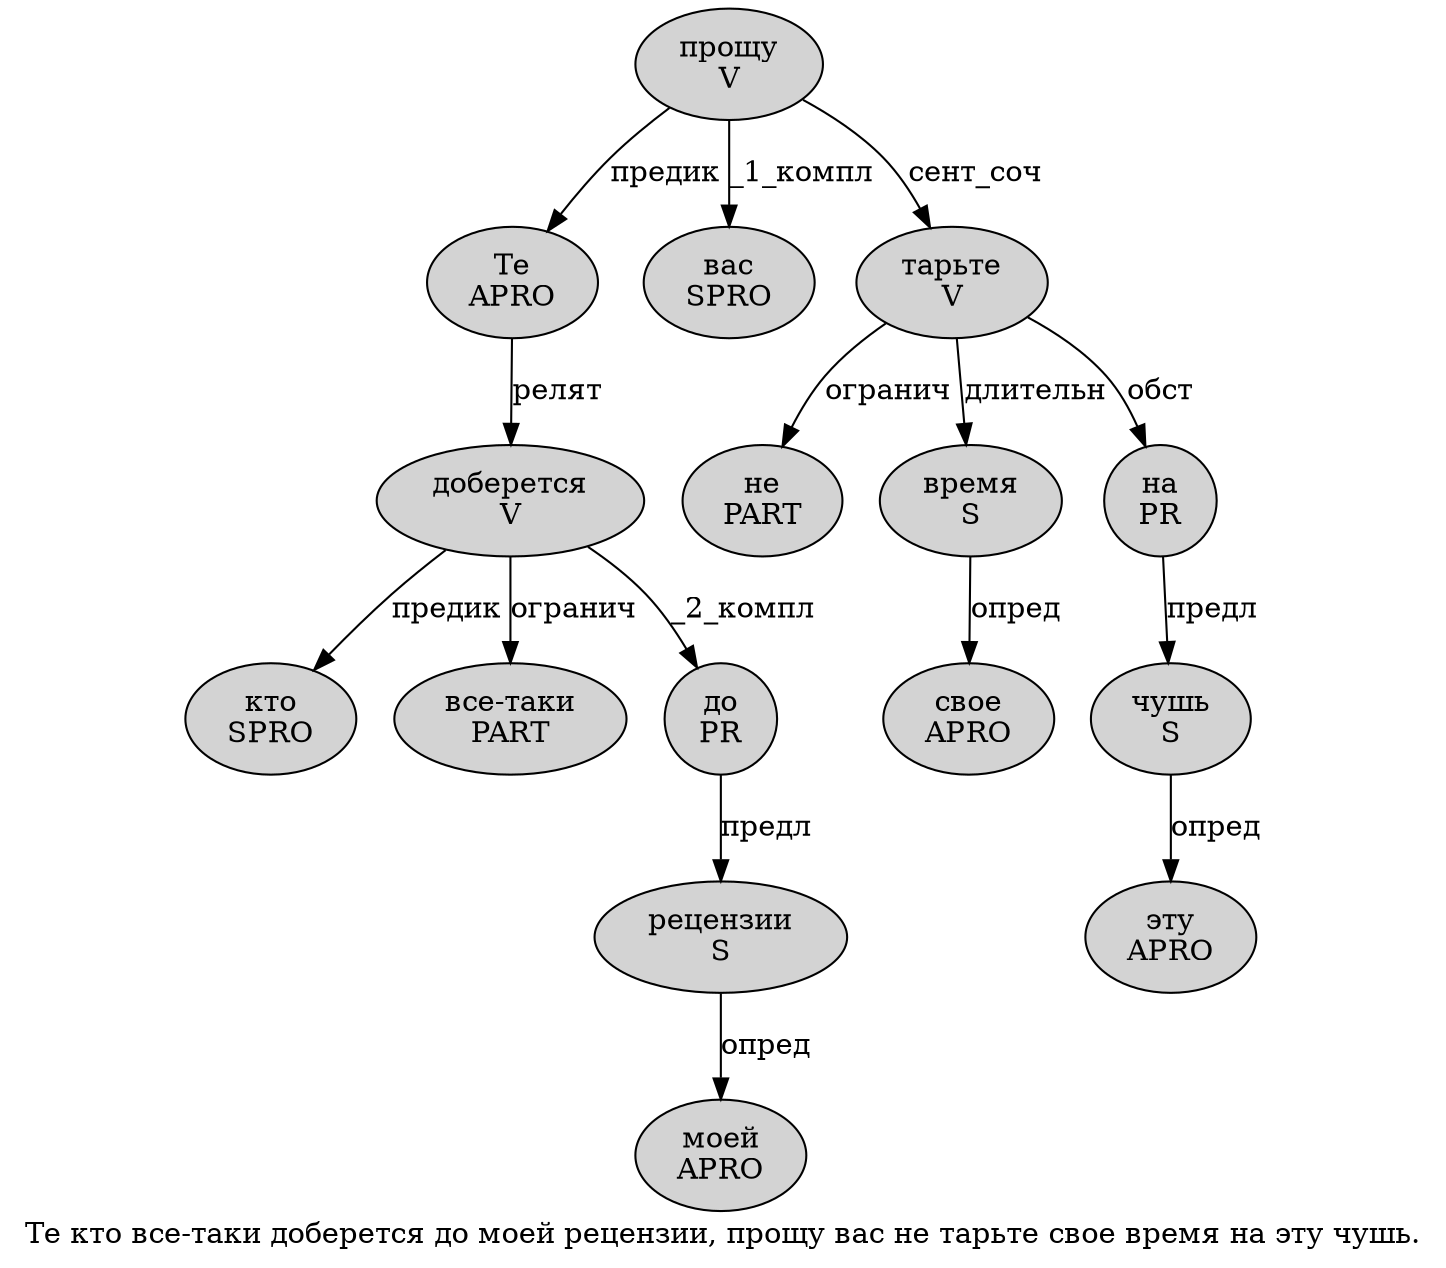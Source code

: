 digraph SENTENCE_2833 {
	graph [label="Те кто все-таки доберется до моей рецензии, прощу вас не тарьте свое время на эту чушь."]
	node [style=filled]
		0 [label="Те
APRO" color="" fillcolor=lightgray penwidth=1 shape=ellipse]
		1 [label="кто
SPRO" color="" fillcolor=lightgray penwidth=1 shape=ellipse]
		2 [label="все-таки
PART" color="" fillcolor=lightgray penwidth=1 shape=ellipse]
		3 [label="доберется
V" color="" fillcolor=lightgray penwidth=1 shape=ellipse]
		4 [label="до
PR" color="" fillcolor=lightgray penwidth=1 shape=ellipse]
		5 [label="моей
APRO" color="" fillcolor=lightgray penwidth=1 shape=ellipse]
		6 [label="рецензии
S" color="" fillcolor=lightgray penwidth=1 shape=ellipse]
		8 [label="прощу
V" color="" fillcolor=lightgray penwidth=1 shape=ellipse]
		9 [label="вас
SPRO" color="" fillcolor=lightgray penwidth=1 shape=ellipse]
		10 [label="не
PART" color="" fillcolor=lightgray penwidth=1 shape=ellipse]
		11 [label="тарьте
V" color="" fillcolor=lightgray penwidth=1 shape=ellipse]
		12 [label="свое
APRO" color="" fillcolor=lightgray penwidth=1 shape=ellipse]
		13 [label="время
S" color="" fillcolor=lightgray penwidth=1 shape=ellipse]
		14 [label="на
PR" color="" fillcolor=lightgray penwidth=1 shape=ellipse]
		15 [label="эту
APRO" color="" fillcolor=lightgray penwidth=1 shape=ellipse]
		16 [label="чушь
S" color="" fillcolor=lightgray penwidth=1 shape=ellipse]
			11 -> 10 [label="огранич"]
			11 -> 13 [label="длительн"]
			11 -> 14 [label="обст"]
			8 -> 0 [label="предик"]
			8 -> 9 [label="_1_компл"]
			8 -> 11 [label="сент_соч"]
			13 -> 12 [label="опред"]
			0 -> 3 [label="релят"]
			14 -> 16 [label="предл"]
			4 -> 6 [label="предл"]
			16 -> 15 [label="опред"]
			3 -> 1 [label="предик"]
			3 -> 2 [label="огранич"]
			3 -> 4 [label="_2_компл"]
			6 -> 5 [label="опред"]
}